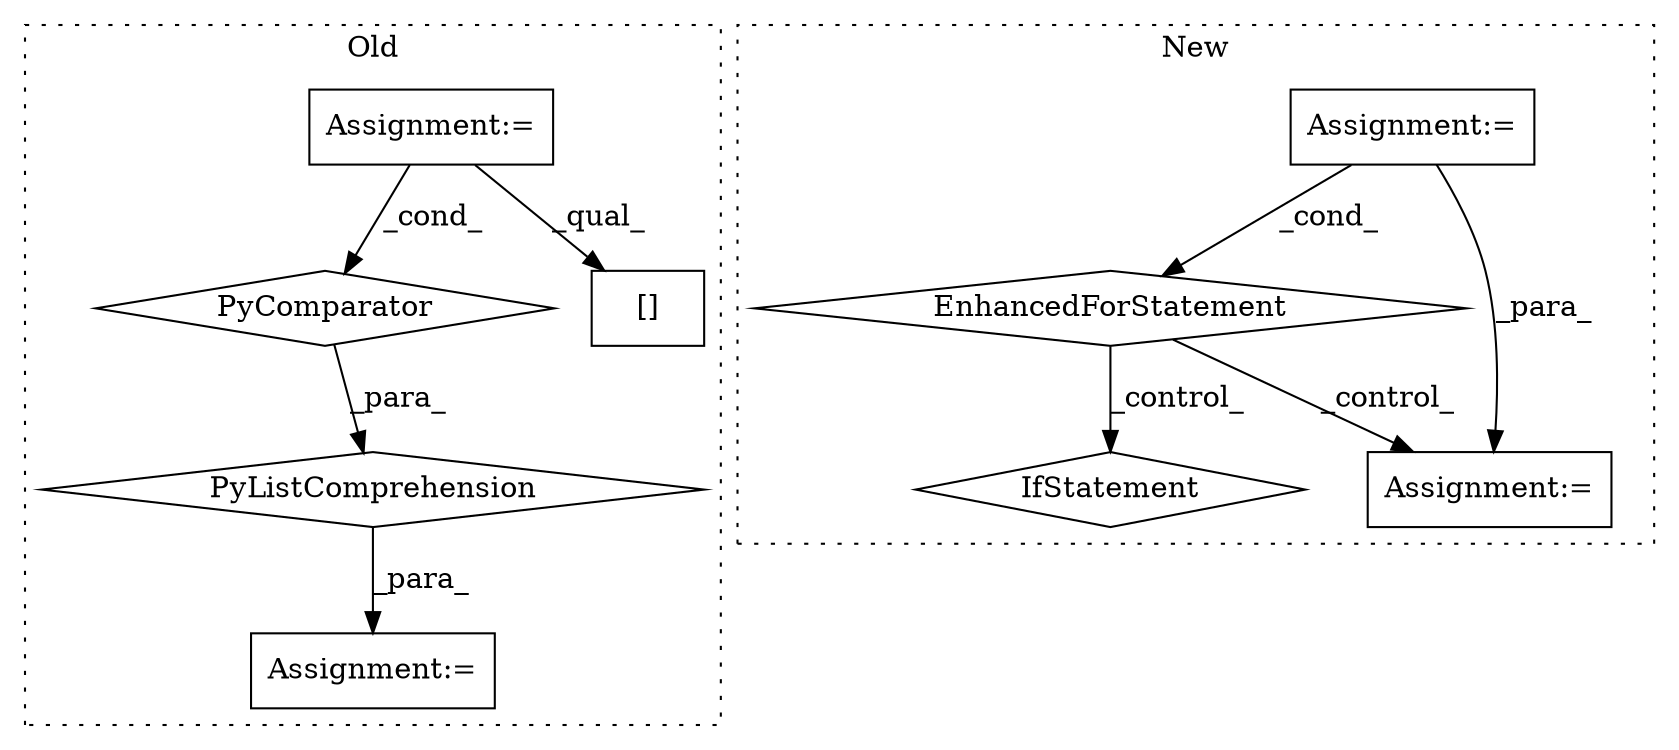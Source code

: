digraph G {
subgraph cluster0 {
1 [label="PyListComprehension" a="109" s="1400" l="122" shape="diamond"];
4 [label="Assignment:=" a="7" s="1493" l="21" shape="box"];
5 [label="PyComparator" a="113" s="1493" l="21" shape="diamond"];
6 [label="Assignment:=" a="7" s="1563" l="1" shape="box"];
8 [label="[]" a="2" s="1400,1431" l="2,1" shape="box"];
label = "Old";
style="dotted";
}
subgraph cluster1 {
2 [label="EnhancedForStatement" a="70" s="1000,1082" l="57,2" shape="diamond"];
3 [label="Assignment:=" a="7" s="981" l="11" shape="box"];
7 [label="Assignment:=" a="7" s="1118" l="2" shape="box"];
9 [label="IfStatement" a="25" s="1145,1160" l="4,2" shape="diamond"];
label = "New";
style="dotted";
}
1 -> 6 [label="_para_"];
2 -> 7 [label="_control_"];
2 -> 9 [label="_control_"];
3 -> 2 [label="_cond_"];
3 -> 7 [label="_para_"];
4 -> 5 [label="_cond_"];
4 -> 8 [label="_qual_"];
5 -> 1 [label="_para_"];
}
